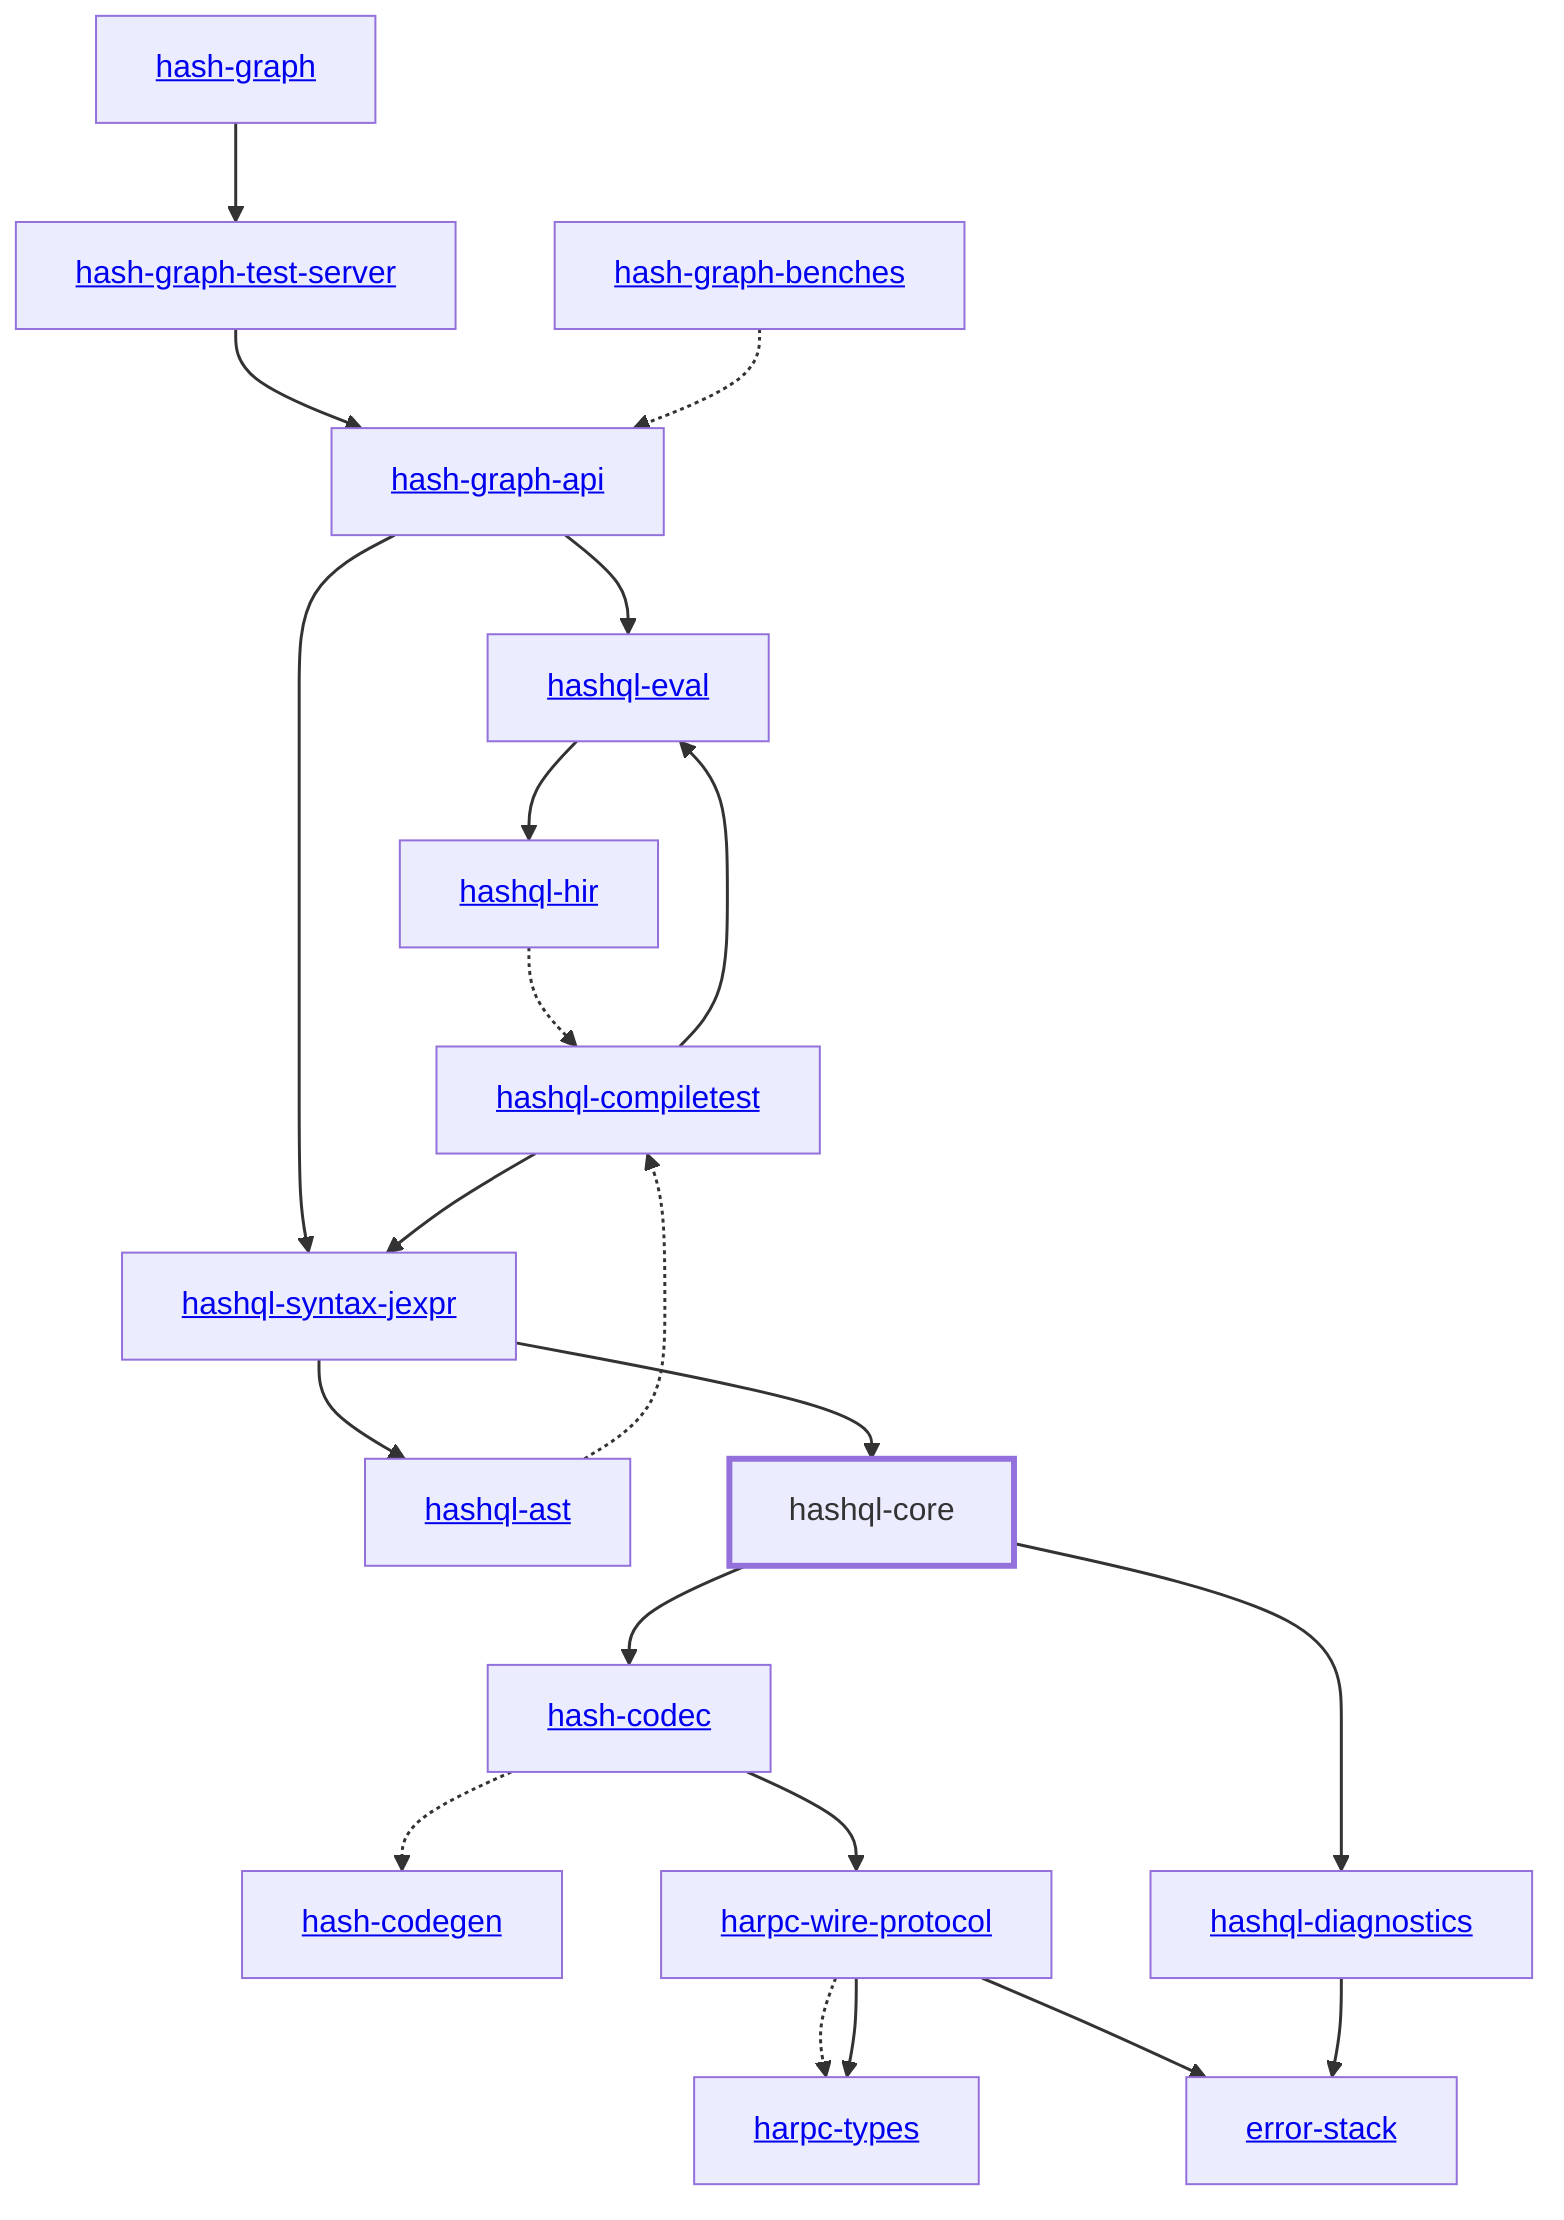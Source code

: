 graph TD
    linkStyle default stroke-width:1.5px
    classDef default stroke-width:1px
    classDef root stroke-width:3px
    classDef dev stroke-width:1px
    classDef build stroke-width:1px
    %% Legend
    %% --> : Normal dependency
    %% -.-> : Dev dependency
    %% ---> : Build dependency
    0[<a href="../hash_graph/index.html">hash-graph</a>]
    1[<a href="../hash_codec/index.html">hash-codec</a>]
    2[<a href="../hash_codegen/index.html">hash-codegen</a>]
    3[<a href="../hash_graph_api/index.html">hash-graph-api</a>]
    4[<a href="../hash_graph_test_server/index.html">hash-graph-test-server</a>]
    5[<a href="../harpc_types/index.html">harpc-types</a>]
    6[<a href="../harpc_wire_protocol/index.html">harpc-wire-protocol</a>]
    7[<a href="../hashql_ast/index.html">hashql-ast</a>]
    8[<a href="../hashql_compiletest/index.html">hashql-compiletest</a>]
    9[hashql-core]
    class 9 root
    10[<a href="../hashql_diagnostics/index.html">hashql-diagnostics</a>]
    11[<a href="../hashql_eval/index.html">hashql-eval</a>]
    12[<a href="../hashql_hir/index.html">hashql-hir</a>]
    13[<a href="../hashql_syntax_jexpr/index.html">hashql-syntax-jexpr</a>]
    14[<a href="../error_stack/index.html">error-stack</a>]
    15[<a href="../hash_graph_benches/index.html">hash-graph-benches</a>]
    0 --> 4
    1 -.-> 2
    1 --> 6
    3 --> 11
    3 --> 13
    4 --> 3
    6 -.-> 5
    6 --> 5
    6 --> 14
    7 -.-> 8
    8 --> 11
    8 --> 13
    9 --> 1
    9 --> 10
    10 --> 14
    11 --> 12
    12 -.-> 8
    13 --> 7
    13 --> 9
    15 -.-> 3